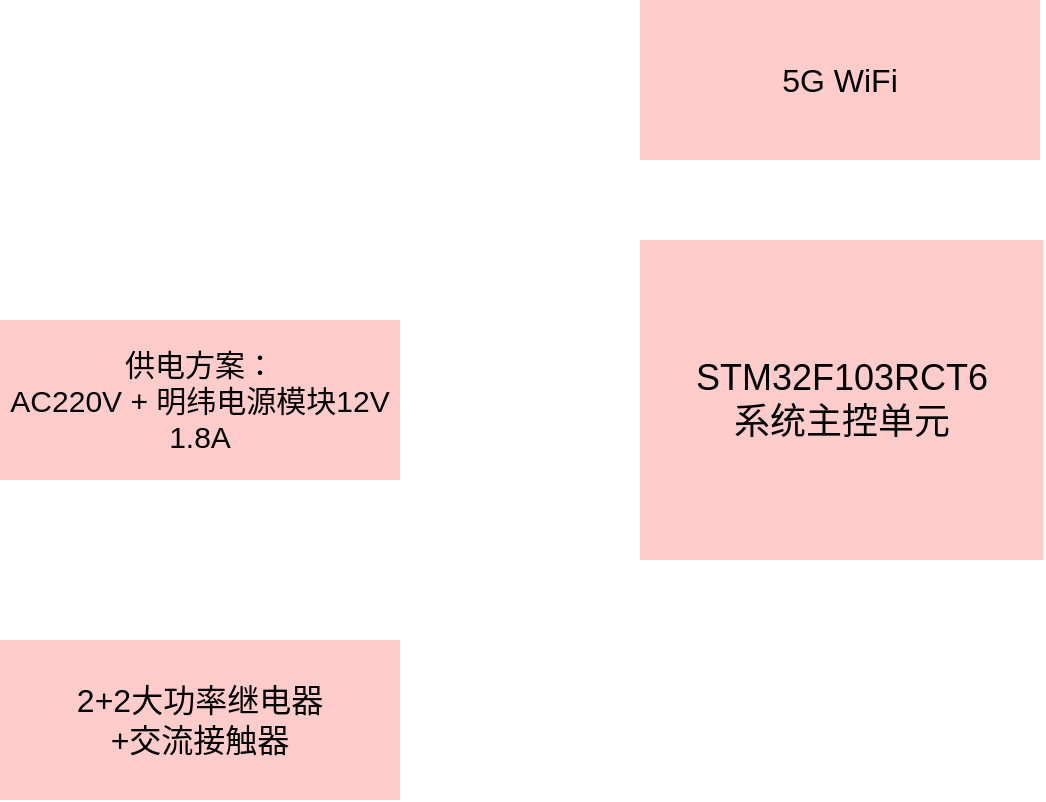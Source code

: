 <mxfile version="12.4.8" type="github">
  <diagram id="swLJGi5v2HPjv_KgUqqM" name="第 1 页">
    <mxGraphModel dx="609" dy="991" grid="1" gridSize="10" guides="1" tooltips="1" connect="1" arrows="1" fold="1" page="1" pageScale="1" pageWidth="1169" pageHeight="827" math="0" shadow="0">
      <root>
        <mxCell id="0"/>
        <mxCell id="1" parent="0"/>
        <mxCell id="vAtyXtitnbN9AJRjqvqJ-3" value="&lt;font style=&quot;font-size: 18px&quot;&gt;STM32F103RCT6&lt;br&gt;系统主控单元&lt;/font&gt;" style="rounded=0;whiteSpace=wrap;html=1;shadow=0;fillColor=#ffcccc;strokeColor=none;" parent="1" vertex="1">
          <mxGeometry x="1600" y="280" width="201.82" height="160" as="geometry"/>
        </mxCell>
        <mxCell id="cJSxulE8HZwPKAKGqiw1-1" value="5G WiFi" style="rounded=0;whiteSpace=wrap;html=1;shadow=0;fillColor=#ffcccc;strokeColor=none;fontSize=16;" parent="1" vertex="1">
          <mxGeometry x="1600" y="160" width="200" height="80" as="geometry"/>
        </mxCell>
        <mxCell id="p8CmxP3rmr4ddlv8Zw7t-1" value="供电方案：&lt;br style=&quot;font-size: 15px;&quot;&gt;AC220V + 明纬电源模块12V 1.8A" style="rounded=0;whiteSpace=wrap;html=1;shadow=0;fillColor=#ffcccc;strokeColor=none;fontSize=15;" vertex="1" parent="1">
          <mxGeometry x="1280" y="320" width="200" height="80" as="geometry"/>
        </mxCell>
        <mxCell id="p8CmxP3rmr4ddlv8Zw7t-2" value="2+2大功率继电器&lt;br&gt;+交流接触器" style="rounded=0;whiteSpace=wrap;html=1;shadow=0;fillColor=#ffcccc;strokeColor=none;fontSize=16;" vertex="1" parent="1">
          <mxGeometry x="1280" y="480" width="200" height="80" as="geometry"/>
        </mxCell>
      </root>
    </mxGraphModel>
  </diagram>
</mxfile>

